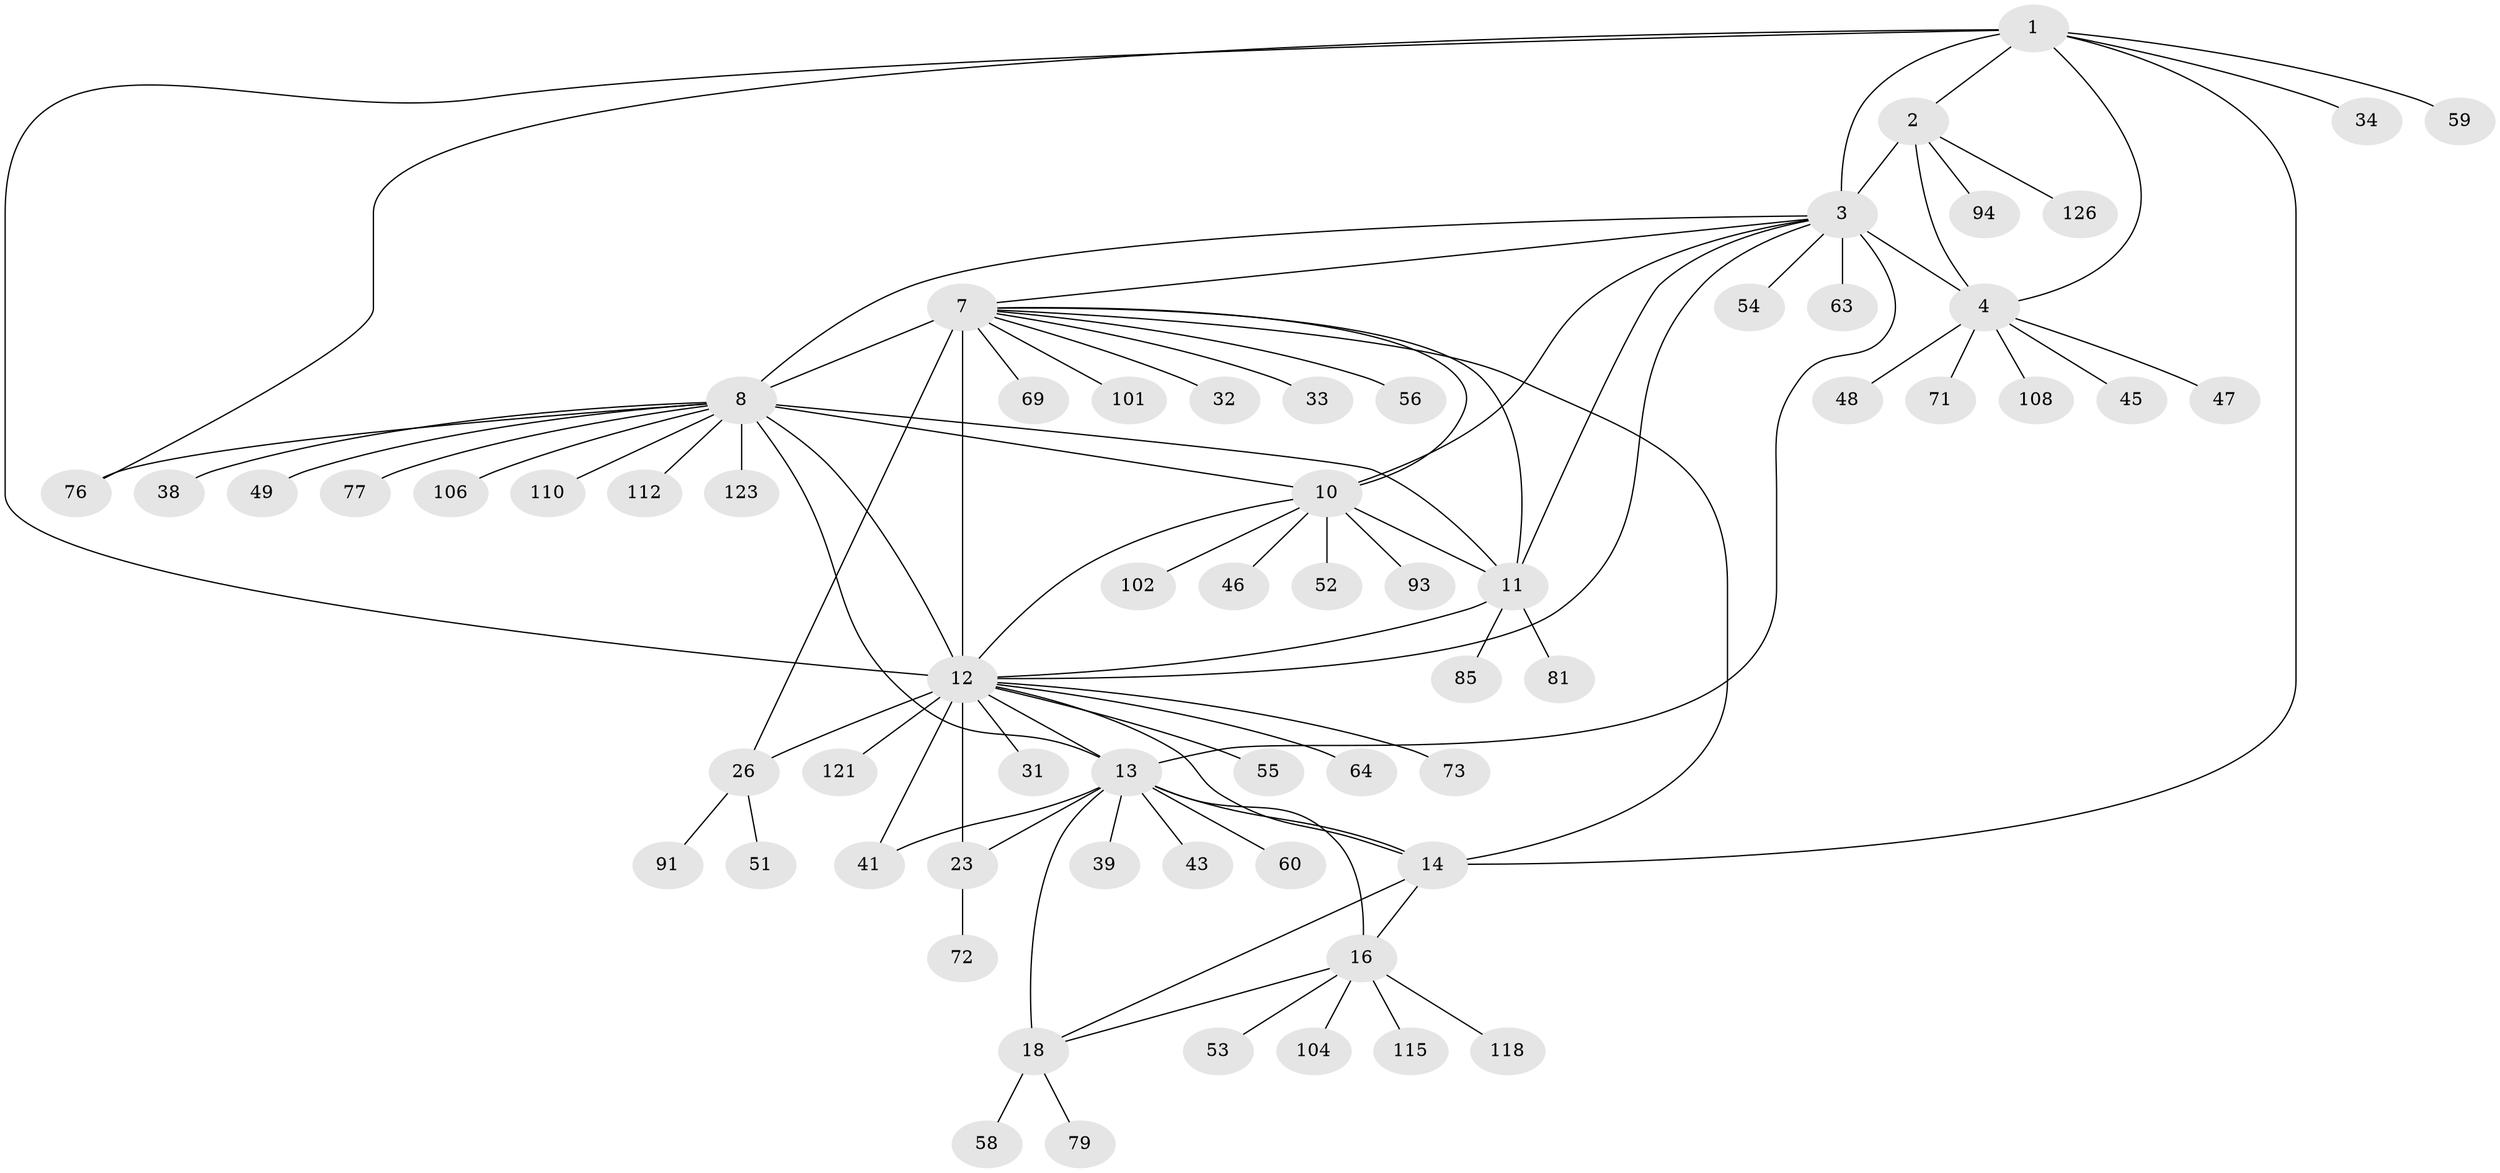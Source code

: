 // original degree distribution, {12: 0.007936507936507936, 7: 0.06349206349206349, 8: 0.031746031746031744, 10: 0.023809523809523808, 15: 0.007936507936507936, 6: 0.015873015873015872, 9: 0.06349206349206349, 17: 0.007936507936507936, 11: 0.007936507936507936, 5: 0.007936507936507936, 1: 0.5952380952380952, 3: 0.03968253968253968, 2: 0.12698412698412698}
// Generated by graph-tools (version 1.1) at 2025/15/03/09/25 04:15:59]
// undirected, 63 vertices, 88 edges
graph export_dot {
graph [start="1"]
  node [color=gray90,style=filled];
  1 [super="+40"];
  2;
  3 [super="+35+6+57"];
  4 [super="+5"];
  7 [super="+27"];
  8;
  10 [super="+70"];
  11;
  12 [super="+19"];
  13 [super="+89+86+17+15"];
  14;
  16;
  18 [super="+68"];
  23 [super="+24+88+67"];
  26 [super="+87+117+36"];
  31;
  32;
  33;
  34 [super="+50+99"];
  38;
  39;
  41 [super="+82"];
  43;
  45;
  46;
  47 [super="+62"];
  48;
  49;
  51;
  52;
  53;
  54;
  55;
  56 [super="+74"];
  58 [super="+92"];
  59;
  60;
  63 [super="+100"];
  64;
  69;
  71;
  72;
  73;
  76 [super="+80"];
  77 [super="+107"];
  79;
  81;
  85;
  91;
  93;
  94;
  101;
  102;
  104;
  106;
  108;
  110;
  112;
  115;
  118;
  121;
  123;
  126;
  1 -- 2;
  1 -- 3 [weight=2];
  1 -- 4 [weight=2];
  1 -- 14 [weight=2];
  1 -- 34;
  1 -- 59;
  1 -- 76;
  1 -- 12 [weight=2];
  2 -- 3 [weight=2];
  2 -- 4 [weight=2];
  2 -- 94;
  2 -- 126;
  3 -- 4 [weight=4];
  3 -- 63;
  3 -- 7;
  3 -- 8;
  3 -- 10;
  3 -- 11;
  3 -- 12;
  3 -- 54;
  3 -- 13;
  4 -- 45;
  4 -- 47;
  4 -- 48;
  4 -- 71;
  4 -- 108;
  7 -- 8;
  7 -- 10;
  7 -- 11;
  7 -- 12 [weight=7];
  7 -- 101;
  7 -- 32;
  7 -- 33;
  7 -- 69;
  7 -- 14;
  7 -- 56;
  7 -- 26 [weight=2];
  8 -- 10;
  8 -- 11;
  8 -- 12;
  8 -- 38;
  8 -- 49;
  8 -- 76;
  8 -- 77;
  8 -- 106;
  8 -- 110;
  8 -- 112;
  8 -- 123;
  8 -- 13 [weight=2];
  10 -- 11;
  10 -- 12;
  10 -- 46;
  10 -- 52;
  10 -- 93;
  10 -- 102;
  11 -- 12;
  11 -- 81;
  11 -- 85;
  12 -- 64;
  12 -- 73;
  12 -- 41 [weight=2];
  12 -- 13 [weight=2];
  12 -- 14;
  12 -- 55;
  12 -- 23 [weight=8];
  12 -- 121;
  12 -- 26 [weight=3];
  12 -- 31;
  13 -- 14 [weight=3];
  13 -- 16 [weight=3];
  13 -- 18 [weight=4];
  13 -- 39;
  13 -- 41;
  13 -- 43;
  13 -- 60;
  13 -- 23;
  14 -- 16;
  14 -- 18;
  16 -- 18;
  16 -- 53;
  16 -- 104;
  16 -- 115;
  16 -- 118;
  18 -- 58;
  18 -- 79;
  23 -- 72;
  26 -- 51;
  26 -- 91;
}
